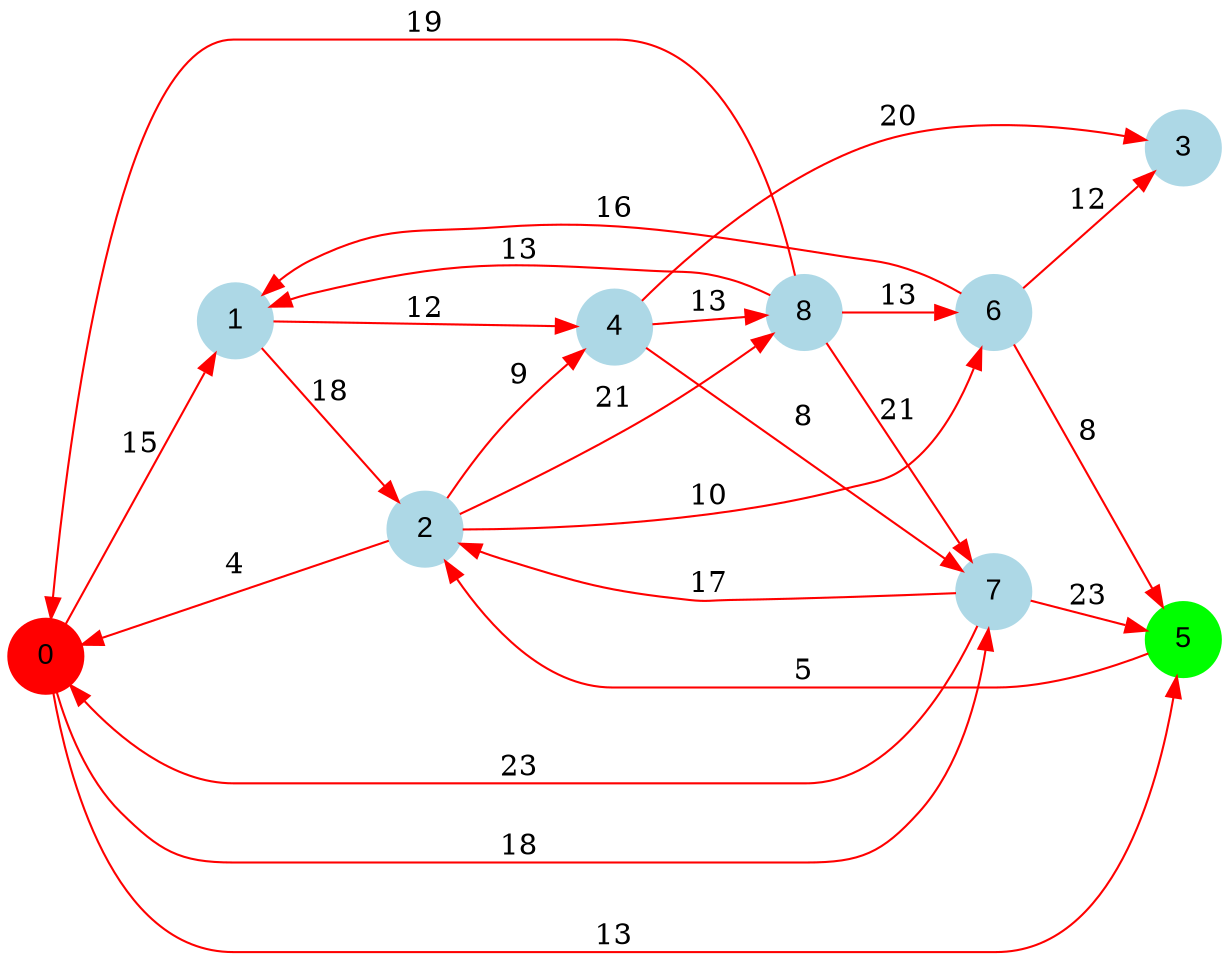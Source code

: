 digraph graphe {
rankdir = LR;
edge [color=red];
0 [fontname="Arial", shape = circle, color=red, style=filled];
1 [fontname="Arial", shape = circle, color=lightblue, style=filled];
2 [fontname="Arial", shape = circle, color=lightblue, style=filled];
3 [fontname="Arial", shape = circle, color=lightblue, style=filled];
4 [fontname="Arial", shape = circle, color=lightblue, style=filled];
5 [fontname="Arial", shape = circle, color=green, style=filled];
6 [fontname="Arial", shape = circle, color=lightblue, style=filled];
7 [fontname="Arial", shape = circle, color=lightblue, style=filled];
8 [fontname="Arial", shape = circle, color=lightblue, style=filled];
	0 -> 1 [label = "15"];
	0 -> 5 [label = "13"];
	0 -> 7 [label = "18"];
	1 -> 2 [label = "18"];
	1 -> 4 [label = "12"];
	2 -> 0 [label = "4"];
	2 -> 4 [label = "9"];
	2 -> 6 [label = "10"];
	2 -> 8 [label = "21"];
	4 -> 3 [label = "20"];
	4 -> 7 [label = "8"];
	4 -> 8 [label = "13"];
	5 -> 2 [label = "5"];
	6 -> 1 [label = "16"];
	6 -> 3 [label = "12"];
	6 -> 5 [label = "8"];
	7 -> 0 [label = "23"];
	7 -> 2 [label = "17"];
	7 -> 5 [label = "23"];
	8 -> 0 [label = "19"];
	8 -> 1 [label = "13"];
	8 -> 6 [label = "13"];
	8 -> 7 [label = "21"];
}